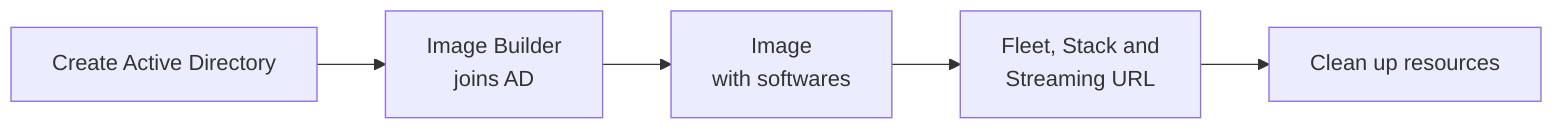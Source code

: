 graph LR
    A[Create Active Directory] --> B
	B[Image Builder<br>joins AD] --> C
	C[Image<br>with softwares] --> D
	D[Fleet, Stack and<br>Streaming URL] --> E
	E[Clean up resources]